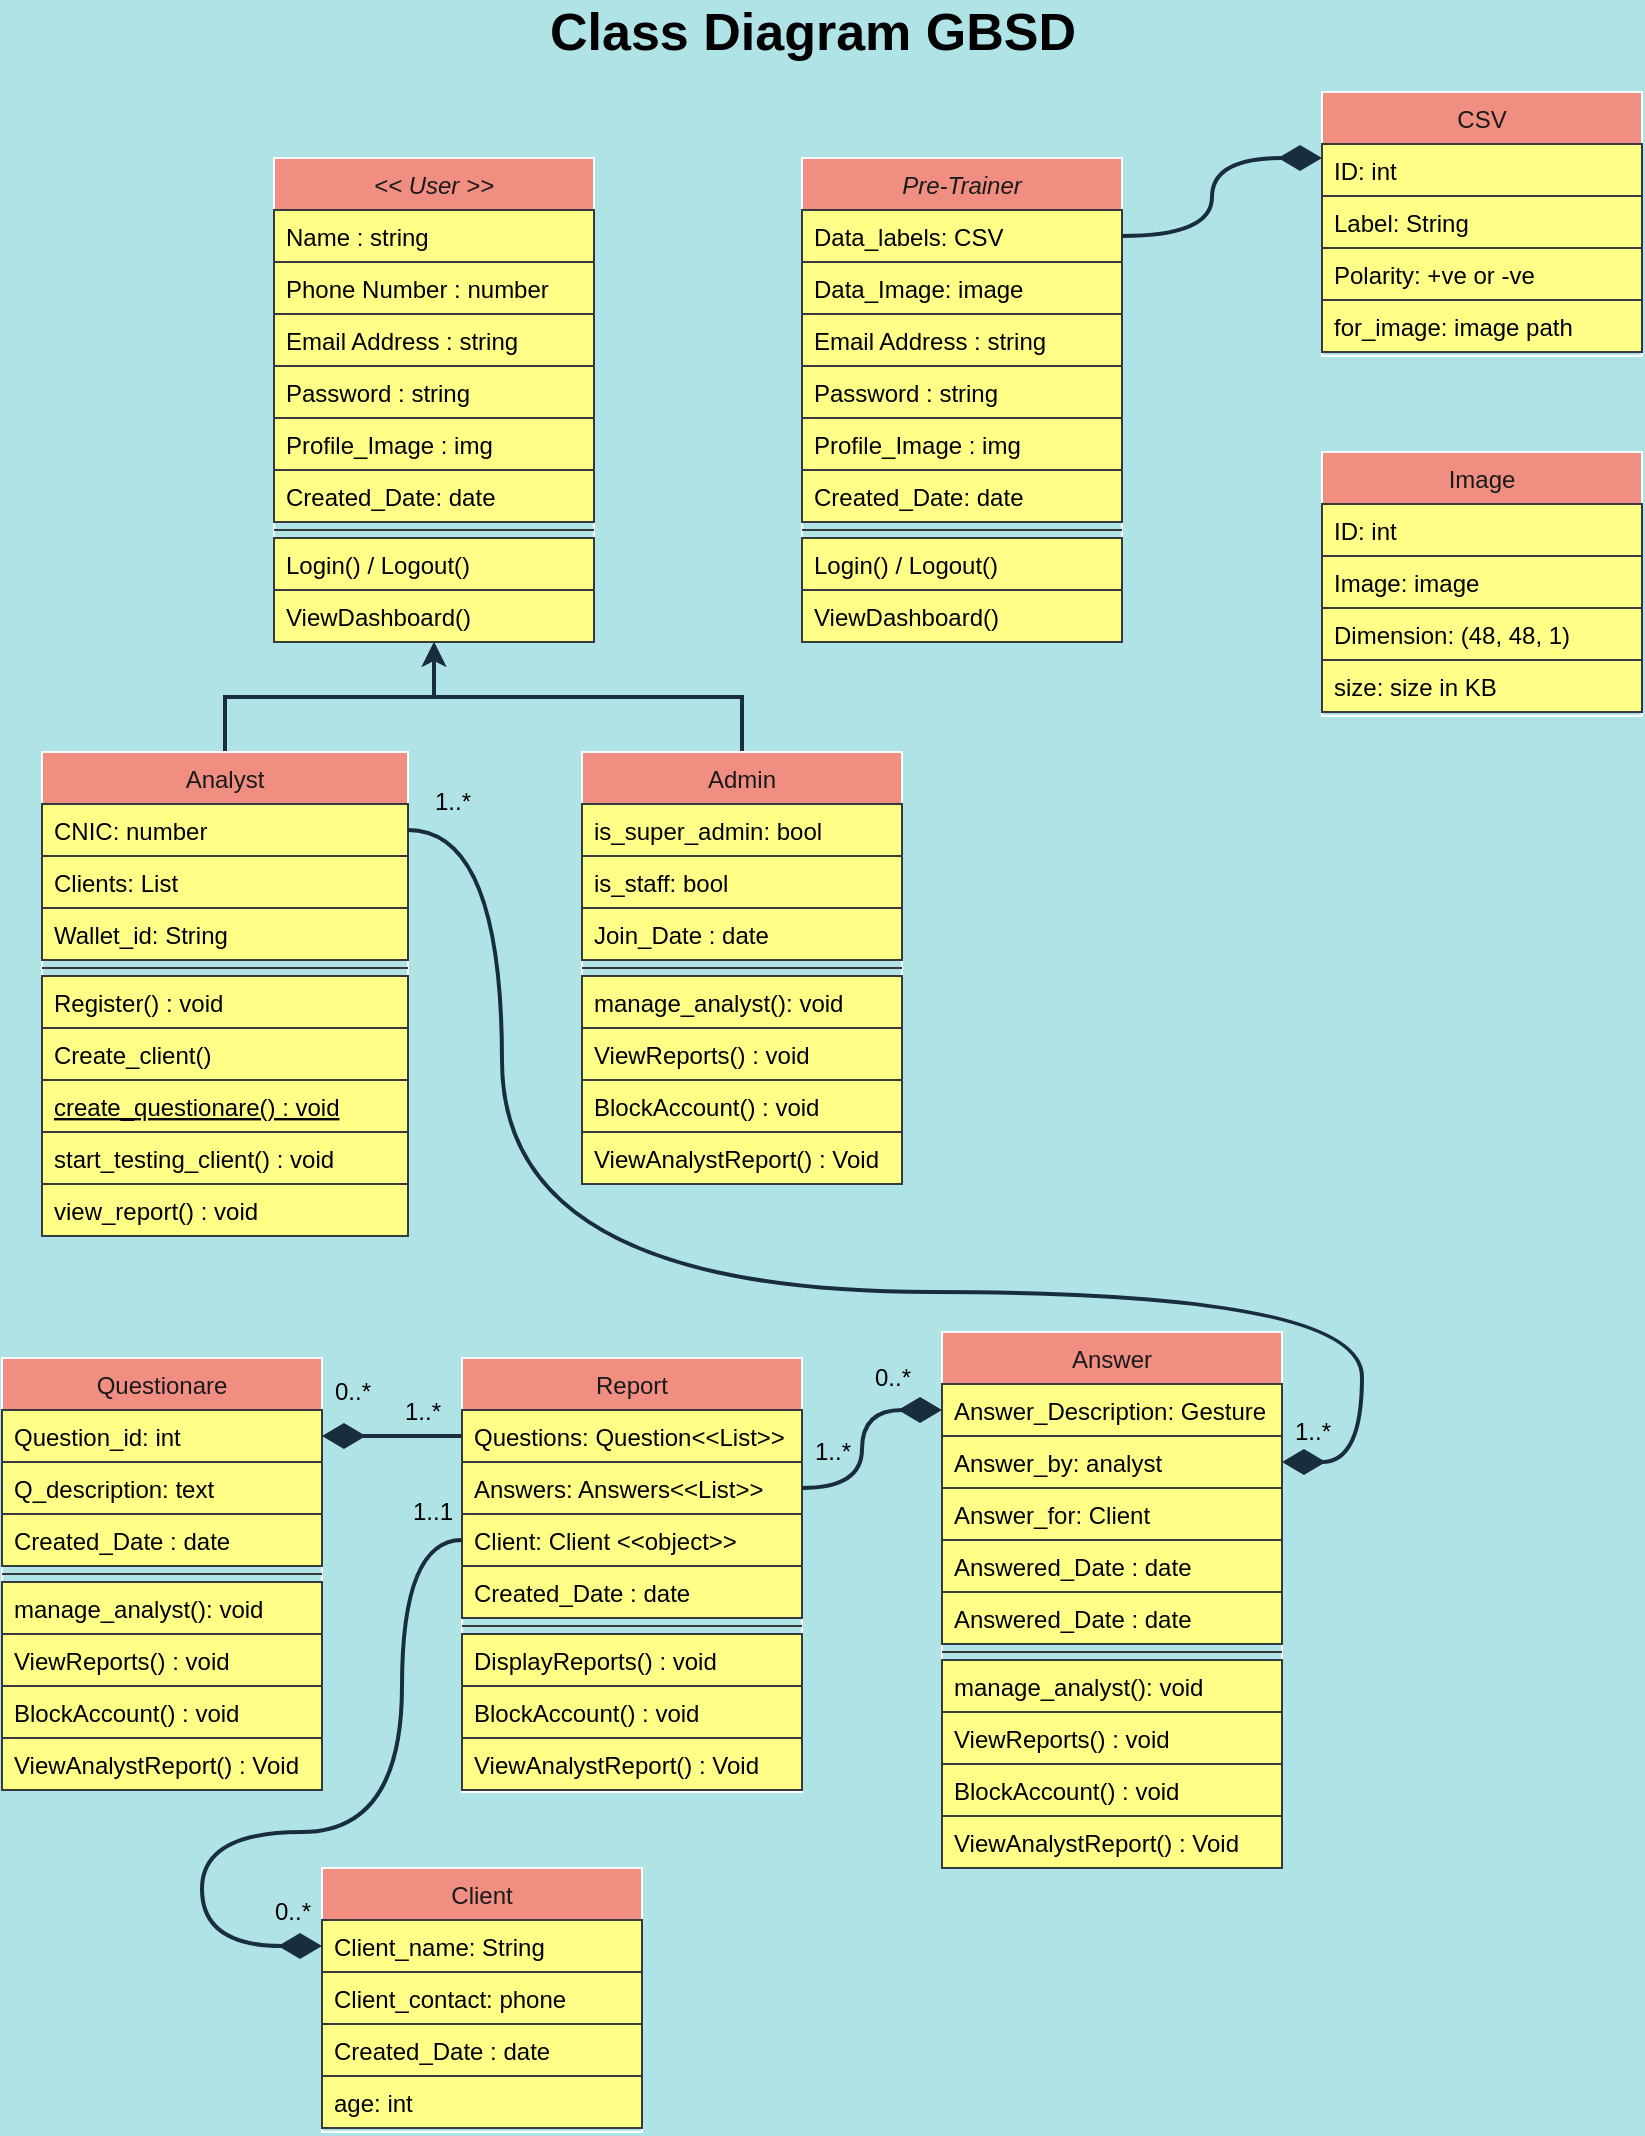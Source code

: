 <mxfile version="16.0.0" type="github">
  <diagram id="wfbCHq00WRVTaW4-jE_w" name="Page-1">
    <mxGraphModel dx="1102" dy="614" grid="1" gridSize="10" guides="1" tooltips="1" connect="1" arrows="1" fold="1" page="1" pageScale="1" pageWidth="850" pageHeight="1100" background="#B0E3E6" math="0" shadow="0">
      <root>
        <mxCell id="0" />
        <mxCell id="1" parent="0" />
        <mxCell id="5_xsWp0p6IKdPcsy124D-1" value="&lt;&lt; User &gt;&gt;" style="swimlane;fontStyle=2;align=center;verticalAlign=top;childLayout=stackLayout;horizontal=1;startSize=26;horizontalStack=0;resizeParent=1;resizeLast=0;collapsible=1;marginBottom=0;rounded=0;shadow=0;strokeWidth=1;fillColor=#F08E81;strokeColor=#FFFFFF;fontColor=#1A1A1A;" vertex="1" parent="1">
          <mxGeometry x="156" y="93" width="160" height="242" as="geometry">
            <mxRectangle x="230" y="140" width="160" height="26" as="alternateBounds" />
          </mxGeometry>
        </mxCell>
        <mxCell id="5_xsWp0p6IKdPcsy124D-2" value="Name : string" style="text;align=left;verticalAlign=top;spacingLeft=4;spacingRight=4;overflow=hidden;rotatable=0;points=[[0,0.5],[1,0.5]];portConstraint=eastwest;fillColor=#ffff88;strokeColor=#36393d;" vertex="1" parent="5_xsWp0p6IKdPcsy124D-1">
          <mxGeometry y="26" width="160" height="26" as="geometry" />
        </mxCell>
        <mxCell id="5_xsWp0p6IKdPcsy124D-3" value="Phone Number : number" style="text;align=left;verticalAlign=top;spacingLeft=4;spacingRight=4;overflow=hidden;rotatable=0;points=[[0,0.5],[1,0.5]];portConstraint=eastwest;rounded=0;shadow=0;html=0;fillColor=#ffff88;strokeColor=#36393d;" vertex="1" parent="5_xsWp0p6IKdPcsy124D-1">
          <mxGeometry y="52" width="160" height="26" as="geometry" />
        </mxCell>
        <mxCell id="5_xsWp0p6IKdPcsy124D-4" value="Email Address : string" style="text;align=left;verticalAlign=top;spacingLeft=4;spacingRight=4;overflow=hidden;rotatable=0;points=[[0,0.5],[1,0.5]];portConstraint=eastwest;rounded=0;shadow=0;html=0;fillColor=#ffff88;strokeColor=#36393d;" vertex="1" parent="5_xsWp0p6IKdPcsy124D-1">
          <mxGeometry y="78" width="160" height="26" as="geometry" />
        </mxCell>
        <mxCell id="5_xsWp0p6IKdPcsy124D-5" value="Password : string" style="text;align=left;verticalAlign=top;spacingLeft=4;spacingRight=4;overflow=hidden;rotatable=0;points=[[0,0.5],[1,0.5]];portConstraint=eastwest;rounded=0;shadow=0;html=0;fillColor=#ffff88;strokeColor=#36393d;" vertex="1" parent="5_xsWp0p6IKdPcsy124D-1">
          <mxGeometry y="104" width="160" height="26" as="geometry" />
        </mxCell>
        <mxCell id="5_xsWp0p6IKdPcsy124D-6" value="Profile_Image : img" style="text;align=left;verticalAlign=top;spacingLeft=4;spacingRight=4;overflow=hidden;rotatable=0;points=[[0,0.5],[1,0.5]];portConstraint=eastwest;rounded=0;shadow=0;html=0;fillColor=#ffff88;strokeColor=#36393d;" vertex="1" parent="5_xsWp0p6IKdPcsy124D-1">
          <mxGeometry y="130" width="160" height="26" as="geometry" />
        </mxCell>
        <mxCell id="5_xsWp0p6IKdPcsy124D-7" value="Created_Date: date" style="text;align=left;verticalAlign=top;spacingLeft=4;spacingRight=4;overflow=hidden;rotatable=0;points=[[0,0.5],[1,0.5]];portConstraint=eastwest;rounded=0;shadow=0;html=0;fillColor=#ffff88;strokeColor=#36393d;" vertex="1" parent="5_xsWp0p6IKdPcsy124D-1">
          <mxGeometry y="156" width="160" height="26" as="geometry" />
        </mxCell>
        <mxCell id="5_xsWp0p6IKdPcsy124D-8" value="" style="line;html=1;strokeWidth=1;align=left;verticalAlign=middle;spacingTop=-1;spacingLeft=3;spacingRight=3;rotatable=0;labelPosition=right;points=[];portConstraint=eastwest;labelBackgroundColor=#B0E3E6;fillColor=#ffff88;strokeColor=#36393d;" vertex="1" parent="5_xsWp0p6IKdPcsy124D-1">
          <mxGeometry y="182" width="160" height="8" as="geometry" />
        </mxCell>
        <mxCell id="5_xsWp0p6IKdPcsy124D-9" value="Login() / Logout()" style="text;align=left;verticalAlign=top;spacingLeft=4;spacingRight=4;overflow=hidden;rotatable=0;points=[[0,0.5],[1,0.5]];portConstraint=eastwest;fillColor=#ffff88;strokeColor=#36393d;" vertex="1" parent="5_xsWp0p6IKdPcsy124D-1">
          <mxGeometry y="190" width="160" height="26" as="geometry" />
        </mxCell>
        <mxCell id="5_xsWp0p6IKdPcsy124D-10" value="ViewDashboard()" style="text;align=left;verticalAlign=top;spacingLeft=4;spacingRight=4;overflow=hidden;rotatable=0;points=[[0,0.5],[1,0.5]];portConstraint=eastwest;fillColor=#ffff88;strokeColor=#36393d;" vertex="1" parent="5_xsWp0p6IKdPcsy124D-1">
          <mxGeometry y="216" width="160" height="26" as="geometry" />
        </mxCell>
        <mxCell id="5_xsWp0p6IKdPcsy124D-33" style="edgeStyle=elbowEdgeStyle;rounded=0;sketch=0;orthogonalLoop=1;jettySize=auto;html=1;exitX=0.5;exitY=0;exitDx=0;exitDy=0;entryX=0.5;entryY=1;entryDx=0;entryDy=0;fontColor=#1A1A1A;strokeColor=#182E3E;elbow=vertical;strokeWidth=2;" edge="1" parent="1" source="5_xsWp0p6IKdPcsy124D-11" target="5_xsWp0p6IKdPcsy124D-1">
          <mxGeometry relative="1" as="geometry" />
        </mxCell>
        <mxCell id="5_xsWp0p6IKdPcsy124D-11" value="Analyst" style="swimlane;fontStyle=0;align=center;verticalAlign=top;childLayout=stackLayout;horizontal=1;startSize=26;horizontalStack=0;resizeParent=1;resizeLast=0;collapsible=1;marginBottom=0;rounded=0;shadow=0;strokeWidth=1;fillColor=#F08E81;strokeColor=#FFFFFF;fontColor=#1A1A1A;" vertex="1" parent="1">
          <mxGeometry x="40" y="390" width="183" height="242" as="geometry">
            <mxRectangle x="130" y="380" width="160" height="26" as="alternateBounds" />
          </mxGeometry>
        </mxCell>
        <mxCell id="5_xsWp0p6IKdPcsy124D-12" value="CNIC: number" style="text;align=left;verticalAlign=top;spacingLeft=4;spacingRight=4;overflow=hidden;rotatable=0;points=[[0,0.5],[1,0.5]];portConstraint=eastwest;fillColor=#ffff88;strokeColor=#36393d;" vertex="1" parent="5_xsWp0p6IKdPcsy124D-11">
          <mxGeometry y="26" width="183" height="26" as="geometry" />
        </mxCell>
        <mxCell id="5_xsWp0p6IKdPcsy124D-13" value="Clients: List" style="text;align=left;verticalAlign=top;spacingLeft=4;spacingRight=4;overflow=hidden;rotatable=0;points=[[0,0.5],[1,0.5]];portConstraint=eastwest;fillColor=#ffff88;strokeColor=#36393d;" vertex="1" parent="5_xsWp0p6IKdPcsy124D-11">
          <mxGeometry y="52" width="183" height="26" as="geometry" />
        </mxCell>
        <mxCell id="5_xsWp0p6IKdPcsy124D-14" value="Wallet_id: String" style="text;align=left;verticalAlign=top;spacingLeft=4;spacingRight=4;overflow=hidden;rotatable=0;points=[[0,0.5],[1,0.5]];portConstraint=eastwest;fillColor=#ffff88;strokeColor=#36393d;" vertex="1" parent="5_xsWp0p6IKdPcsy124D-11">
          <mxGeometry y="78" width="183" height="26" as="geometry" />
        </mxCell>
        <mxCell id="5_xsWp0p6IKdPcsy124D-15" value="" style="line;html=1;strokeWidth=1;align=left;verticalAlign=middle;spacingTop=-1;spacingLeft=3;spacingRight=3;rotatable=0;labelPosition=right;points=[];portConstraint=eastwest;labelBackgroundColor=#B0E3E6;fillColor=#ffff88;strokeColor=#36393d;" vertex="1" parent="5_xsWp0p6IKdPcsy124D-11">
          <mxGeometry y="104" width="183" height="8" as="geometry" />
        </mxCell>
        <mxCell id="5_xsWp0p6IKdPcsy124D-16" value="Register() : void" style="text;align=left;verticalAlign=top;spacingLeft=4;spacingRight=4;overflow=hidden;rotatable=0;points=[[0,0.5],[1,0.5]];portConstraint=eastwest;fillColor=#ffff88;strokeColor=#36393d;" vertex="1" parent="5_xsWp0p6IKdPcsy124D-11">
          <mxGeometry y="112" width="183" height="26" as="geometry" />
        </mxCell>
        <mxCell id="5_xsWp0p6IKdPcsy124D-17" value="Create_client()" style="text;align=left;verticalAlign=top;spacingLeft=4;spacingRight=4;overflow=hidden;rotatable=0;points=[[0,0.5],[1,0.5]];portConstraint=eastwest;fillColor=#ffff88;strokeColor=#36393d;" vertex="1" parent="5_xsWp0p6IKdPcsy124D-11">
          <mxGeometry y="138" width="183" height="26" as="geometry" />
        </mxCell>
        <mxCell id="5_xsWp0p6IKdPcsy124D-18" value="create_questionare() : void" style="text;align=left;verticalAlign=top;spacingLeft=4;spacingRight=4;overflow=hidden;rotatable=0;points=[[0,0.5],[1,0.5]];portConstraint=eastwest;fontStyle=4;fillColor=#ffff88;strokeColor=#36393d;" vertex="1" parent="5_xsWp0p6IKdPcsy124D-11">
          <mxGeometry y="164" width="183" height="26" as="geometry" />
        </mxCell>
        <mxCell id="5_xsWp0p6IKdPcsy124D-19" value="start_testing_client() : void" style="text;align=left;verticalAlign=top;spacingLeft=4;spacingRight=4;overflow=hidden;rotatable=0;points=[[0,0.5],[1,0.5]];portConstraint=eastwest;fillColor=#ffff88;strokeColor=#36393d;" vertex="1" parent="5_xsWp0p6IKdPcsy124D-11">
          <mxGeometry y="190" width="183" height="26" as="geometry" />
        </mxCell>
        <mxCell id="5_xsWp0p6IKdPcsy124D-21" value="view_report() : void" style="text;align=left;verticalAlign=top;spacingLeft=4;spacingRight=4;overflow=hidden;rotatable=0;points=[[0,0.5],[1,0.5]];portConstraint=eastwest;fillColor=#ffff88;strokeColor=#36393d;" vertex="1" parent="5_xsWp0p6IKdPcsy124D-11">
          <mxGeometry y="216" width="183" height="26" as="geometry" />
        </mxCell>
        <mxCell id="5_xsWp0p6IKdPcsy124D-34" style="edgeStyle=elbowEdgeStyle;rounded=0;sketch=0;orthogonalLoop=1;jettySize=auto;elbow=vertical;html=1;exitX=0.5;exitY=0;exitDx=0;exitDy=0;entryX=0.5;entryY=1;entryDx=0;entryDy=0;fontColor=#1A1A1A;strokeColor=#182E3E;strokeWidth=2;" edge="1" parent="1" source="5_xsWp0p6IKdPcsy124D-24" target="5_xsWp0p6IKdPcsy124D-1">
          <mxGeometry relative="1" as="geometry" />
        </mxCell>
        <mxCell id="5_xsWp0p6IKdPcsy124D-24" value="Admin" style="swimlane;fontStyle=0;align=center;verticalAlign=top;childLayout=stackLayout;horizontal=1;startSize=26;horizontalStack=0;resizeParent=1;resizeLast=0;collapsible=1;marginBottom=0;rounded=0;shadow=0;strokeWidth=1;fillColor=#F08E81;strokeColor=#FFFFFF;fontColor=#1A1A1A;" vertex="1" parent="1">
          <mxGeometry x="310" y="390" width="160" height="216" as="geometry">
            <mxRectangle x="340" y="380" width="170" height="26" as="alternateBounds" />
          </mxGeometry>
        </mxCell>
        <mxCell id="5_xsWp0p6IKdPcsy124D-25" value="is_super_admin: bool" style="text;align=left;verticalAlign=top;spacingLeft=4;spacingRight=4;overflow=hidden;rotatable=0;points=[[0,0.5],[1,0.5]];portConstraint=eastwest;fillColor=#ffff88;strokeColor=#36393d;" vertex="1" parent="5_xsWp0p6IKdPcsy124D-24">
          <mxGeometry y="26" width="160" height="26" as="geometry" />
        </mxCell>
        <mxCell id="5_xsWp0p6IKdPcsy124D-26" value="is_staff: bool" style="text;align=left;verticalAlign=top;spacingLeft=4;spacingRight=4;overflow=hidden;rotatable=0;points=[[0,0.5],[1,0.5]];portConstraint=eastwest;fillColor=#ffff88;strokeColor=#36393d;" vertex="1" parent="5_xsWp0p6IKdPcsy124D-24">
          <mxGeometry y="52" width="160" height="26" as="geometry" />
        </mxCell>
        <mxCell id="5_xsWp0p6IKdPcsy124D-27" value="Join_Date : date" style="text;align=left;verticalAlign=top;spacingLeft=4;spacingRight=4;overflow=hidden;rotatable=0;points=[[0,0.5],[1,0.5]];portConstraint=eastwest;fillColor=#ffff88;strokeColor=#36393d;" vertex="1" parent="5_xsWp0p6IKdPcsy124D-24">
          <mxGeometry y="78" width="160" height="26" as="geometry" />
        </mxCell>
        <mxCell id="5_xsWp0p6IKdPcsy124D-28" value="" style="line;html=1;strokeWidth=1;align=left;verticalAlign=middle;spacingTop=-1;spacingLeft=3;spacingRight=3;rotatable=0;labelPosition=right;points=[];portConstraint=eastwest;labelBackgroundColor=#B0E3E6;fillColor=#ffff88;strokeColor=#36393d;" vertex="1" parent="5_xsWp0p6IKdPcsy124D-24">
          <mxGeometry y="104" width="160" height="8" as="geometry" />
        </mxCell>
        <mxCell id="5_xsWp0p6IKdPcsy124D-29" value="manage_analyst(): void" style="text;align=left;verticalAlign=top;spacingLeft=4;spacingRight=4;overflow=hidden;rotatable=0;points=[[0,0.5],[1,0.5]];portConstraint=eastwest;fillColor=#ffff88;strokeColor=#36393d;" vertex="1" parent="5_xsWp0p6IKdPcsy124D-24">
          <mxGeometry y="112" width="160" height="26" as="geometry" />
        </mxCell>
        <mxCell id="5_xsWp0p6IKdPcsy124D-30" value="ViewReports() : void" style="text;align=left;verticalAlign=top;spacingLeft=4;spacingRight=4;overflow=hidden;rotatable=0;points=[[0,0.5],[1,0.5]];portConstraint=eastwest;fillColor=#ffff88;strokeColor=#36393d;" vertex="1" parent="5_xsWp0p6IKdPcsy124D-24">
          <mxGeometry y="138" width="160" height="26" as="geometry" />
        </mxCell>
        <mxCell id="5_xsWp0p6IKdPcsy124D-31" value="BlockAccount() : void" style="text;align=left;verticalAlign=top;spacingLeft=4;spacingRight=4;overflow=hidden;rotatable=0;points=[[0,0.5],[1,0.5]];portConstraint=eastwest;fillColor=#ffff88;strokeColor=#36393d;" vertex="1" parent="5_xsWp0p6IKdPcsy124D-24">
          <mxGeometry y="164" width="160" height="26" as="geometry" />
        </mxCell>
        <mxCell id="5_xsWp0p6IKdPcsy124D-32" value="ViewAnalystReport() : Void" style="text;align=left;verticalAlign=top;spacingLeft=4;spacingRight=4;overflow=hidden;rotatable=0;points=[[0,0.5],[1,0.5]];portConstraint=eastwest;fillColor=#ffff88;strokeColor=#36393d;" vertex="1" parent="5_xsWp0p6IKdPcsy124D-24">
          <mxGeometry y="190" width="160" height="26" as="geometry" />
        </mxCell>
        <mxCell id="5_xsWp0p6IKdPcsy124D-35" value="&lt;font style=&quot;font-size: 26px&quot;&gt;&lt;b&gt;Class Diagram GBSD&lt;/b&gt;&lt;/font&gt;" style="text;html=1;align=center;verticalAlign=middle;resizable=0;points=[];autosize=1;strokeColor=none;fillColor=none;fontColor=#000000;" vertex="1" parent="1">
          <mxGeometry x="285" y="20" width="280" height="20" as="geometry" />
        </mxCell>
        <mxCell id="5_xsWp0p6IKdPcsy124D-36" value="Questionare" style="swimlane;fontStyle=0;align=center;verticalAlign=top;childLayout=stackLayout;horizontal=1;startSize=26;horizontalStack=0;resizeParent=1;resizeLast=0;collapsible=1;marginBottom=0;rounded=0;shadow=0;strokeWidth=1;fillColor=#F08E81;strokeColor=#FFFFFF;fontColor=#1A1A1A;" vertex="1" parent="1">
          <mxGeometry x="20" y="693" width="160" height="216" as="geometry">
            <mxRectangle x="340" y="380" width="170" height="26" as="alternateBounds" />
          </mxGeometry>
        </mxCell>
        <mxCell id="5_xsWp0p6IKdPcsy124D-37" value="Question_id: int" style="text;align=left;verticalAlign=top;spacingLeft=4;spacingRight=4;overflow=hidden;rotatable=0;points=[[0,0.5],[1,0.5]];portConstraint=eastwest;fillColor=#ffff88;strokeColor=#36393d;" vertex="1" parent="5_xsWp0p6IKdPcsy124D-36">
          <mxGeometry y="26" width="160" height="26" as="geometry" />
        </mxCell>
        <mxCell id="5_xsWp0p6IKdPcsy124D-38" value="Q_description: text" style="text;align=left;verticalAlign=top;spacingLeft=4;spacingRight=4;overflow=hidden;rotatable=0;points=[[0,0.5],[1,0.5]];portConstraint=eastwest;fillColor=#ffff88;strokeColor=#36393d;" vertex="1" parent="5_xsWp0p6IKdPcsy124D-36">
          <mxGeometry y="52" width="160" height="26" as="geometry" />
        </mxCell>
        <mxCell id="5_xsWp0p6IKdPcsy124D-39" value="Created_Date : date" style="text;align=left;verticalAlign=top;spacingLeft=4;spacingRight=4;overflow=hidden;rotatable=0;points=[[0,0.5],[1,0.5]];portConstraint=eastwest;fillColor=#ffff88;strokeColor=#36393d;" vertex="1" parent="5_xsWp0p6IKdPcsy124D-36">
          <mxGeometry y="78" width="160" height="26" as="geometry" />
        </mxCell>
        <mxCell id="5_xsWp0p6IKdPcsy124D-40" value="" style="line;html=1;strokeWidth=1;align=left;verticalAlign=middle;spacingTop=-1;spacingLeft=3;spacingRight=3;rotatable=0;labelPosition=right;points=[];portConstraint=eastwest;labelBackgroundColor=#B0E3E6;fillColor=#ffff88;strokeColor=#36393d;" vertex="1" parent="5_xsWp0p6IKdPcsy124D-36">
          <mxGeometry y="104" width="160" height="8" as="geometry" />
        </mxCell>
        <mxCell id="5_xsWp0p6IKdPcsy124D-41" value="manage_analyst(): void" style="text;align=left;verticalAlign=top;spacingLeft=4;spacingRight=4;overflow=hidden;rotatable=0;points=[[0,0.5],[1,0.5]];portConstraint=eastwest;fillColor=#ffff88;strokeColor=#36393d;" vertex="1" parent="5_xsWp0p6IKdPcsy124D-36">
          <mxGeometry y="112" width="160" height="26" as="geometry" />
        </mxCell>
        <mxCell id="5_xsWp0p6IKdPcsy124D-42" value="ViewReports() : void" style="text;align=left;verticalAlign=top;spacingLeft=4;spacingRight=4;overflow=hidden;rotatable=0;points=[[0,0.5],[1,0.5]];portConstraint=eastwest;fillColor=#ffff88;strokeColor=#36393d;" vertex="1" parent="5_xsWp0p6IKdPcsy124D-36">
          <mxGeometry y="138" width="160" height="26" as="geometry" />
        </mxCell>
        <mxCell id="5_xsWp0p6IKdPcsy124D-43" value="BlockAccount() : void" style="text;align=left;verticalAlign=top;spacingLeft=4;spacingRight=4;overflow=hidden;rotatable=0;points=[[0,0.5],[1,0.5]];portConstraint=eastwest;fillColor=#ffff88;strokeColor=#36393d;" vertex="1" parent="5_xsWp0p6IKdPcsy124D-36">
          <mxGeometry y="164" width="160" height="26" as="geometry" />
        </mxCell>
        <mxCell id="5_xsWp0p6IKdPcsy124D-44" value="ViewAnalystReport() : Void" style="text;align=left;verticalAlign=top;spacingLeft=4;spacingRight=4;overflow=hidden;rotatable=0;points=[[0,0.5],[1,0.5]];portConstraint=eastwest;fillColor=#ffff88;strokeColor=#36393d;" vertex="1" parent="5_xsWp0p6IKdPcsy124D-36">
          <mxGeometry y="190" width="160" height="26" as="geometry" />
        </mxCell>
        <mxCell id="5_xsWp0p6IKdPcsy124D-66" style="edgeStyle=orthogonalEdgeStyle;rounded=0;sketch=0;orthogonalLoop=1;jettySize=auto;html=1;exitX=1;exitY=0.5;exitDx=0;exitDy=0;entryX=1;entryY=0.5;entryDx=0;entryDy=0;fontSize=26;fontColor=#000000;strokeColor=#182E3E;strokeWidth=2;curved=1;endArrow=none;endFill=0;startArrow=diamondThin;startFill=1;sourcePerimeterSpacing=14;targetPerimeterSpacing=15;endSize=8;startSize=16;" edge="1" parent="1" source="5_xsWp0p6IKdPcsy124D-55" target="5_xsWp0p6IKdPcsy124D-12">
          <mxGeometry relative="1" as="geometry">
            <Array as="points">
              <mxPoint x="700" y="745" />
              <mxPoint x="700" y="660" />
              <mxPoint x="270" y="660" />
              <mxPoint x="270" y="429" />
            </Array>
          </mxGeometry>
        </mxCell>
        <mxCell id="5_xsWp0p6IKdPcsy124D-45" value="Answer" style="swimlane;fontStyle=0;align=center;verticalAlign=top;childLayout=stackLayout;horizontal=1;startSize=26;horizontalStack=0;resizeParent=1;resizeLast=0;collapsible=1;marginBottom=0;rounded=0;shadow=0;strokeWidth=1;fillColor=#F08E81;strokeColor=#FFFFFF;fontColor=#1A1A1A;" vertex="1" parent="1">
          <mxGeometry x="490" y="680" width="170" height="268" as="geometry">
            <mxRectangle x="340" y="380" width="170" height="26" as="alternateBounds" />
          </mxGeometry>
        </mxCell>
        <mxCell id="5_xsWp0p6IKdPcsy124D-46" value="Answer_Description: Gesture" style="text;align=left;verticalAlign=top;spacingLeft=4;spacingRight=4;overflow=hidden;rotatable=0;points=[[0,0.5],[1,0.5]];portConstraint=eastwest;fillColor=#ffff88;strokeColor=#36393d;" vertex="1" parent="5_xsWp0p6IKdPcsy124D-45">
          <mxGeometry y="26" width="170" height="26" as="geometry" />
        </mxCell>
        <mxCell id="5_xsWp0p6IKdPcsy124D-55" value="Answer_by: analyst" style="text;align=left;verticalAlign=top;spacingLeft=4;spacingRight=4;overflow=hidden;rotatable=0;points=[[0,0.5],[1,0.5]];portConstraint=eastwest;fillColor=#ffff88;strokeColor=#36393d;" vertex="1" parent="5_xsWp0p6IKdPcsy124D-45">
          <mxGeometry y="52" width="170" height="26" as="geometry" />
        </mxCell>
        <mxCell id="5_xsWp0p6IKdPcsy124D-47" value="Answer_for: Client" style="text;align=left;verticalAlign=top;spacingLeft=4;spacingRight=4;overflow=hidden;rotatable=0;points=[[0,0.5],[1,0.5]];portConstraint=eastwest;fillColor=#ffff88;strokeColor=#36393d;" vertex="1" parent="5_xsWp0p6IKdPcsy124D-45">
          <mxGeometry y="78" width="170" height="26" as="geometry" />
        </mxCell>
        <mxCell id="5_xsWp0p6IKdPcsy124D-54" value="Answered_Date : date" style="text;align=left;verticalAlign=top;spacingLeft=4;spacingRight=4;overflow=hidden;rotatable=0;points=[[0,0.5],[1,0.5]];portConstraint=eastwest;fillColor=#ffff88;strokeColor=#36393d;" vertex="1" parent="5_xsWp0p6IKdPcsy124D-45">
          <mxGeometry y="104" width="170" height="26" as="geometry" />
        </mxCell>
        <mxCell id="5_xsWp0p6IKdPcsy124D-48" value="Answered_Date : date" style="text;align=left;verticalAlign=top;spacingLeft=4;spacingRight=4;overflow=hidden;rotatable=0;points=[[0,0.5],[1,0.5]];portConstraint=eastwest;fillColor=#ffff88;strokeColor=#36393d;" vertex="1" parent="5_xsWp0p6IKdPcsy124D-45">
          <mxGeometry y="130" width="170" height="26" as="geometry" />
        </mxCell>
        <mxCell id="5_xsWp0p6IKdPcsy124D-49" value="" style="line;html=1;strokeWidth=1;align=left;verticalAlign=middle;spacingTop=-1;spacingLeft=3;spacingRight=3;rotatable=0;labelPosition=right;points=[];portConstraint=eastwest;labelBackgroundColor=#B0E3E6;fillColor=#ffff88;strokeColor=#36393d;" vertex="1" parent="5_xsWp0p6IKdPcsy124D-45">
          <mxGeometry y="156" width="170" height="8" as="geometry" />
        </mxCell>
        <mxCell id="5_xsWp0p6IKdPcsy124D-50" value="manage_analyst(): void" style="text;align=left;verticalAlign=top;spacingLeft=4;spacingRight=4;overflow=hidden;rotatable=0;points=[[0,0.5],[1,0.5]];portConstraint=eastwest;fillColor=#ffff88;strokeColor=#36393d;" vertex="1" parent="5_xsWp0p6IKdPcsy124D-45">
          <mxGeometry y="164" width="170" height="26" as="geometry" />
        </mxCell>
        <mxCell id="5_xsWp0p6IKdPcsy124D-51" value="ViewReports() : void" style="text;align=left;verticalAlign=top;spacingLeft=4;spacingRight=4;overflow=hidden;rotatable=0;points=[[0,0.5],[1,0.5]];portConstraint=eastwest;fillColor=#ffff88;strokeColor=#36393d;" vertex="1" parent="5_xsWp0p6IKdPcsy124D-45">
          <mxGeometry y="190" width="170" height="26" as="geometry" />
        </mxCell>
        <mxCell id="5_xsWp0p6IKdPcsy124D-52" value="BlockAccount() : void" style="text;align=left;verticalAlign=top;spacingLeft=4;spacingRight=4;overflow=hidden;rotatable=0;points=[[0,0.5],[1,0.5]];portConstraint=eastwest;fillColor=#ffff88;strokeColor=#36393d;" vertex="1" parent="5_xsWp0p6IKdPcsy124D-45">
          <mxGeometry y="216" width="170" height="26" as="geometry" />
        </mxCell>
        <mxCell id="5_xsWp0p6IKdPcsy124D-53" value="ViewAnalystReport() : Void" style="text;align=left;verticalAlign=top;spacingLeft=4;spacingRight=4;overflow=hidden;rotatable=0;points=[[0,0.5],[1,0.5]];portConstraint=eastwest;fillColor=#ffff88;strokeColor=#36393d;" vertex="1" parent="5_xsWp0p6IKdPcsy124D-45">
          <mxGeometry y="242" width="170" height="26" as="geometry" />
        </mxCell>
        <mxCell id="5_xsWp0p6IKdPcsy124D-56" value="Report" style="swimlane;fontStyle=0;align=center;verticalAlign=top;childLayout=stackLayout;horizontal=1;startSize=26;horizontalStack=0;resizeParent=1;resizeLast=0;collapsible=1;marginBottom=0;rounded=0;shadow=0;strokeWidth=1;fillColor=#F08E81;strokeColor=#FFFFFF;fontColor=#1A1A1A;" vertex="1" parent="1">
          <mxGeometry x="250" y="693" width="170" height="217" as="geometry">
            <mxRectangle x="340" y="380" width="170" height="26" as="alternateBounds" />
          </mxGeometry>
        </mxCell>
        <mxCell id="5_xsWp0p6IKdPcsy124D-57" value="Questions: Question&lt;&lt;List&gt;&gt;" style="text;align=left;verticalAlign=top;spacingLeft=4;spacingRight=4;overflow=hidden;rotatable=0;points=[[0,0.5],[1,0.5]];portConstraint=eastwest;fillColor=#ffff88;strokeColor=#36393d;" vertex="1" parent="5_xsWp0p6IKdPcsy124D-56">
          <mxGeometry y="26" width="170" height="26" as="geometry" />
        </mxCell>
        <mxCell id="5_xsWp0p6IKdPcsy124D-65" value="Answers: Answers&lt;&lt;List&gt;&gt;" style="text;align=left;verticalAlign=top;spacingLeft=4;spacingRight=4;overflow=hidden;rotatable=0;points=[[0,0.5],[1,0.5]];portConstraint=eastwest;fillColor=#ffff88;strokeColor=#36393d;" vertex="1" parent="5_xsWp0p6IKdPcsy124D-56">
          <mxGeometry y="52" width="170" height="26" as="geometry" />
        </mxCell>
        <mxCell id="5_xsWp0p6IKdPcsy124D-58" value="Client: Client &lt;&lt;object&gt;&gt;" style="text;align=left;verticalAlign=top;spacingLeft=4;spacingRight=4;overflow=hidden;rotatable=0;points=[[0,0.5],[1,0.5]];portConstraint=eastwest;fillColor=#ffff88;strokeColor=#36393d;" vertex="1" parent="5_xsWp0p6IKdPcsy124D-56">
          <mxGeometry y="78" width="170" height="26" as="geometry" />
        </mxCell>
        <mxCell id="5_xsWp0p6IKdPcsy124D-59" value="Created_Date : date" style="text;align=left;verticalAlign=top;spacingLeft=4;spacingRight=4;overflow=hidden;rotatable=0;points=[[0,0.5],[1,0.5]];portConstraint=eastwest;fillColor=#ffff88;strokeColor=#36393d;" vertex="1" parent="5_xsWp0p6IKdPcsy124D-56">
          <mxGeometry y="104" width="170" height="26" as="geometry" />
        </mxCell>
        <mxCell id="5_xsWp0p6IKdPcsy124D-60" value="" style="line;html=1;strokeWidth=1;align=left;verticalAlign=middle;spacingTop=-1;spacingLeft=3;spacingRight=3;rotatable=0;labelPosition=right;points=[];portConstraint=eastwest;labelBackgroundColor=#B0E3E6;fillColor=#ffff88;strokeColor=#36393d;" vertex="1" parent="5_xsWp0p6IKdPcsy124D-56">
          <mxGeometry y="130" width="170" height="8" as="geometry" />
        </mxCell>
        <mxCell id="5_xsWp0p6IKdPcsy124D-62" value="DisplayReports() : void" style="text;align=left;verticalAlign=top;spacingLeft=4;spacingRight=4;overflow=hidden;rotatable=0;points=[[0,0.5],[1,0.5]];portConstraint=eastwest;fillColor=#ffff88;strokeColor=#36393d;" vertex="1" parent="5_xsWp0p6IKdPcsy124D-56">
          <mxGeometry y="138" width="170" height="26" as="geometry" />
        </mxCell>
        <mxCell id="5_xsWp0p6IKdPcsy124D-63" value="BlockAccount() : void" style="text;align=left;verticalAlign=top;spacingLeft=4;spacingRight=4;overflow=hidden;rotatable=0;points=[[0,0.5],[1,0.5]];portConstraint=eastwest;fillColor=#ffff88;strokeColor=#36393d;" vertex="1" parent="5_xsWp0p6IKdPcsy124D-56">
          <mxGeometry y="164" width="170" height="26" as="geometry" />
        </mxCell>
        <mxCell id="5_xsWp0p6IKdPcsy124D-64" value="ViewAnalystReport() : Void" style="text;align=left;verticalAlign=top;spacingLeft=4;spacingRight=4;overflow=hidden;rotatable=0;points=[[0,0.5],[1,0.5]];portConstraint=eastwest;fillColor=#ffff88;strokeColor=#36393d;" vertex="1" parent="5_xsWp0p6IKdPcsy124D-56">
          <mxGeometry y="190" width="170" height="26" as="geometry" />
        </mxCell>
        <mxCell id="5_xsWp0p6IKdPcsy124D-67" value="Client" style="swimlane;fontStyle=0;align=center;verticalAlign=top;childLayout=stackLayout;horizontal=1;startSize=26;horizontalStack=0;resizeParent=1;resizeLast=0;collapsible=1;marginBottom=0;rounded=0;shadow=0;strokeWidth=1;fillColor=#F08E81;strokeColor=#FFFFFF;fontColor=#1A1A1A;" vertex="1" parent="1">
          <mxGeometry x="180" y="948" width="160" height="132" as="geometry">
            <mxRectangle x="340" y="380" width="170" height="26" as="alternateBounds" />
          </mxGeometry>
        </mxCell>
        <mxCell id="5_xsWp0p6IKdPcsy124D-68" value="Client_name: String" style="text;align=left;verticalAlign=top;spacingLeft=4;spacingRight=4;overflow=hidden;rotatable=0;points=[[0,0.5],[1,0.5]];portConstraint=eastwest;fillColor=#ffff88;strokeColor=#36393d;" vertex="1" parent="5_xsWp0p6IKdPcsy124D-67">
          <mxGeometry y="26" width="160" height="26" as="geometry" />
        </mxCell>
        <mxCell id="5_xsWp0p6IKdPcsy124D-69" value="Client_contact: phone" style="text;align=left;verticalAlign=top;spacingLeft=4;spacingRight=4;overflow=hidden;rotatable=0;points=[[0,0.5],[1,0.5]];portConstraint=eastwest;fillColor=#ffff88;strokeColor=#36393d;" vertex="1" parent="5_xsWp0p6IKdPcsy124D-67">
          <mxGeometry y="52" width="160" height="26" as="geometry" />
        </mxCell>
        <mxCell id="5_xsWp0p6IKdPcsy124D-70" value="Created_Date : date" style="text;align=left;verticalAlign=top;spacingLeft=4;spacingRight=4;overflow=hidden;rotatable=0;points=[[0,0.5],[1,0.5]];portConstraint=eastwest;fillColor=#ffff88;strokeColor=#36393d;" vertex="1" parent="5_xsWp0p6IKdPcsy124D-67">
          <mxGeometry y="78" width="160" height="26" as="geometry" />
        </mxCell>
        <mxCell id="5_xsWp0p6IKdPcsy124D-72" value="age: int" style="text;align=left;verticalAlign=top;spacingLeft=4;spacingRight=4;overflow=hidden;rotatable=0;points=[[0,0.5],[1,0.5]];portConstraint=eastwest;fillColor=#ffff88;strokeColor=#36393d;" vertex="1" parent="5_xsWp0p6IKdPcsy124D-67">
          <mxGeometry y="104" width="160" height="26" as="geometry" />
        </mxCell>
        <mxCell id="5_xsWp0p6IKdPcsy124D-76" value="&lt;font style=&quot;font-size: 12px&quot;&gt;1..*&lt;/font&gt;" style="text;html=1;align=center;verticalAlign=middle;resizable=0;points=[];autosize=1;strokeColor=none;fillColor=none;fontSize=26;fontColor=#000000;" vertex="1" parent="1">
          <mxGeometry x="230" y="390" width="30" height="40" as="geometry" />
        </mxCell>
        <mxCell id="5_xsWp0p6IKdPcsy124D-77" value="1..*" style="text;html=1;align=center;verticalAlign=middle;resizable=0;points=[];autosize=1;strokeColor=none;fillColor=none;fontSize=12;fontColor=#000000;" vertex="1" parent="1">
          <mxGeometry x="660" y="720" width="30" height="20" as="geometry" />
        </mxCell>
        <mxCell id="5_xsWp0p6IKdPcsy124D-78" style="edgeStyle=orthogonalEdgeStyle;curved=1;rounded=0;sketch=0;orthogonalLoop=1;jettySize=auto;html=1;exitX=0;exitY=0.5;exitDx=0;exitDy=0;entryX=0;entryY=0.5;entryDx=0;entryDy=0;fontSize=12;fontColor=#000000;startArrow=diamondThin;startFill=1;endArrow=none;endFill=0;startSize=16;endSize=8;sourcePerimeterSpacing=14;targetPerimeterSpacing=15;strokeColor=#182E3E;strokeWidth=2;" edge="1" parent="1" source="5_xsWp0p6IKdPcsy124D-68" target="5_xsWp0p6IKdPcsy124D-58">
          <mxGeometry relative="1" as="geometry">
            <Array as="points">
              <mxPoint x="120" y="987" />
              <mxPoint x="120" y="930" />
              <mxPoint x="220" y="930" />
              <mxPoint x="220" y="784" />
            </Array>
          </mxGeometry>
        </mxCell>
        <mxCell id="5_xsWp0p6IKdPcsy124D-79" value="0..*" style="text;html=1;align=center;verticalAlign=middle;resizable=0;points=[];autosize=1;strokeColor=none;fillColor=none;fontSize=12;fontColor=#000000;" vertex="1" parent="1">
          <mxGeometry x="150" y="960" width="30" height="20" as="geometry" />
        </mxCell>
        <mxCell id="5_xsWp0p6IKdPcsy124D-81" value="1..1" style="text;html=1;align=center;verticalAlign=middle;resizable=0;points=[];autosize=1;strokeColor=none;fillColor=none;fontSize=12;fontColor=#000000;" vertex="1" parent="1">
          <mxGeometry x="215" y="760" width="40" height="20" as="geometry" />
        </mxCell>
        <mxCell id="5_xsWp0p6IKdPcsy124D-82" style="edgeStyle=orthogonalEdgeStyle;curved=1;rounded=0;sketch=0;orthogonalLoop=1;jettySize=auto;html=1;exitX=1;exitY=0.5;exitDx=0;exitDy=0;entryX=0;entryY=0.5;entryDx=0;entryDy=0;fontSize=12;fontColor=#000000;startArrow=diamondThin;startFill=1;endArrow=none;endFill=0;startSize=16;endSize=8;sourcePerimeterSpacing=14;targetPerimeterSpacing=15;strokeColor=#182E3E;strokeWidth=2;" edge="1" parent="1" source="5_xsWp0p6IKdPcsy124D-37" target="5_xsWp0p6IKdPcsy124D-57">
          <mxGeometry relative="1" as="geometry" />
        </mxCell>
        <mxCell id="5_xsWp0p6IKdPcsy124D-83" style="edgeStyle=orthogonalEdgeStyle;curved=1;rounded=0;sketch=0;orthogonalLoop=1;jettySize=auto;html=1;exitX=0;exitY=0.5;exitDx=0;exitDy=0;entryX=1;entryY=0.5;entryDx=0;entryDy=0;fontSize=12;fontColor=#000000;startArrow=diamondThin;startFill=1;endArrow=none;endFill=0;startSize=16;endSize=8;sourcePerimeterSpacing=14;targetPerimeterSpacing=15;strokeColor=#182E3E;strokeWidth=2;" edge="1" parent="1" source="5_xsWp0p6IKdPcsy124D-46" target="5_xsWp0p6IKdPcsy124D-65">
          <mxGeometry relative="1" as="geometry" />
        </mxCell>
        <mxCell id="5_xsWp0p6IKdPcsy124D-84" value="1..*" style="text;html=1;align=center;verticalAlign=middle;resizable=0;points=[];autosize=1;strokeColor=none;fillColor=none;fontSize=12;fontColor=#000000;" vertex="1" parent="1">
          <mxGeometry x="420" y="730" width="30" height="20" as="geometry" />
        </mxCell>
        <mxCell id="5_xsWp0p6IKdPcsy124D-85" value="0..*" style="text;html=1;align=center;verticalAlign=middle;resizable=0;points=[];autosize=1;strokeColor=none;fillColor=none;fontSize=12;fontColor=#000000;" vertex="1" parent="1">
          <mxGeometry x="450" y="693" width="30" height="20" as="geometry" />
        </mxCell>
        <mxCell id="5_xsWp0p6IKdPcsy124D-86" value="0..*" style="text;html=1;align=center;verticalAlign=middle;resizable=0;points=[];autosize=1;strokeColor=none;fillColor=none;fontSize=12;fontColor=#000000;" vertex="1" parent="1">
          <mxGeometry x="180" y="700" width="30" height="20" as="geometry" />
        </mxCell>
        <mxCell id="5_xsWp0p6IKdPcsy124D-87" value="1..*" style="text;html=1;align=center;verticalAlign=middle;resizable=0;points=[];autosize=1;strokeColor=none;fillColor=none;fontSize=12;fontColor=#000000;" vertex="1" parent="1">
          <mxGeometry x="215" y="710" width="30" height="20" as="geometry" />
        </mxCell>
        <mxCell id="5_xsWp0p6IKdPcsy124D-88" value="Pre-Trainer" style="swimlane;fontStyle=2;align=center;verticalAlign=top;childLayout=stackLayout;horizontal=1;startSize=26;horizontalStack=0;resizeParent=1;resizeLast=0;collapsible=1;marginBottom=0;rounded=0;shadow=0;strokeWidth=1;fillColor=#F08E81;strokeColor=#FFFFFF;fontColor=#1A1A1A;" vertex="1" parent="1">
          <mxGeometry x="420" y="93" width="160" height="242" as="geometry">
            <mxRectangle x="230" y="140" width="160" height="26" as="alternateBounds" />
          </mxGeometry>
        </mxCell>
        <mxCell id="5_xsWp0p6IKdPcsy124D-89" value="Data_labels: CSV" style="text;align=left;verticalAlign=top;spacingLeft=4;spacingRight=4;overflow=hidden;rotatable=0;points=[[0,0.5],[1,0.5]];portConstraint=eastwest;fillColor=#ffff88;strokeColor=#36393d;" vertex="1" parent="5_xsWp0p6IKdPcsy124D-88">
          <mxGeometry y="26" width="160" height="26" as="geometry" />
        </mxCell>
        <mxCell id="5_xsWp0p6IKdPcsy124D-90" value="Data_Image: image" style="text;align=left;verticalAlign=top;spacingLeft=4;spacingRight=4;overflow=hidden;rotatable=0;points=[[0,0.5],[1,0.5]];portConstraint=eastwest;rounded=0;shadow=0;html=0;fillColor=#ffff88;strokeColor=#36393d;" vertex="1" parent="5_xsWp0p6IKdPcsy124D-88">
          <mxGeometry y="52" width="160" height="26" as="geometry" />
        </mxCell>
        <mxCell id="5_xsWp0p6IKdPcsy124D-91" value="Email Address : string" style="text;align=left;verticalAlign=top;spacingLeft=4;spacingRight=4;overflow=hidden;rotatable=0;points=[[0,0.5],[1,0.5]];portConstraint=eastwest;rounded=0;shadow=0;html=0;fillColor=#ffff88;strokeColor=#36393d;" vertex="1" parent="5_xsWp0p6IKdPcsy124D-88">
          <mxGeometry y="78" width="160" height="26" as="geometry" />
        </mxCell>
        <mxCell id="5_xsWp0p6IKdPcsy124D-92" value="Password : string" style="text;align=left;verticalAlign=top;spacingLeft=4;spacingRight=4;overflow=hidden;rotatable=0;points=[[0,0.5],[1,0.5]];portConstraint=eastwest;rounded=0;shadow=0;html=0;fillColor=#ffff88;strokeColor=#36393d;" vertex="1" parent="5_xsWp0p6IKdPcsy124D-88">
          <mxGeometry y="104" width="160" height="26" as="geometry" />
        </mxCell>
        <mxCell id="5_xsWp0p6IKdPcsy124D-93" value="Profile_Image : img" style="text;align=left;verticalAlign=top;spacingLeft=4;spacingRight=4;overflow=hidden;rotatable=0;points=[[0,0.5],[1,0.5]];portConstraint=eastwest;rounded=0;shadow=0;html=0;fillColor=#ffff88;strokeColor=#36393d;" vertex="1" parent="5_xsWp0p6IKdPcsy124D-88">
          <mxGeometry y="130" width="160" height="26" as="geometry" />
        </mxCell>
        <mxCell id="5_xsWp0p6IKdPcsy124D-94" value="Created_Date: date" style="text;align=left;verticalAlign=top;spacingLeft=4;spacingRight=4;overflow=hidden;rotatable=0;points=[[0,0.5],[1,0.5]];portConstraint=eastwest;rounded=0;shadow=0;html=0;fillColor=#ffff88;strokeColor=#36393d;" vertex="1" parent="5_xsWp0p6IKdPcsy124D-88">
          <mxGeometry y="156" width="160" height="26" as="geometry" />
        </mxCell>
        <mxCell id="5_xsWp0p6IKdPcsy124D-95" value="" style="line;html=1;strokeWidth=1;align=left;verticalAlign=middle;spacingTop=-1;spacingLeft=3;spacingRight=3;rotatable=0;labelPosition=right;points=[];portConstraint=eastwest;labelBackgroundColor=#B0E3E6;fillColor=#ffff88;strokeColor=#36393d;" vertex="1" parent="5_xsWp0p6IKdPcsy124D-88">
          <mxGeometry y="182" width="160" height="8" as="geometry" />
        </mxCell>
        <mxCell id="5_xsWp0p6IKdPcsy124D-96" value="Login() / Logout()" style="text;align=left;verticalAlign=top;spacingLeft=4;spacingRight=4;overflow=hidden;rotatable=0;points=[[0,0.5],[1,0.5]];portConstraint=eastwest;fillColor=#ffff88;strokeColor=#36393d;" vertex="1" parent="5_xsWp0p6IKdPcsy124D-88">
          <mxGeometry y="190" width="160" height="26" as="geometry" />
        </mxCell>
        <mxCell id="5_xsWp0p6IKdPcsy124D-97" value="ViewDashboard()" style="text;align=left;verticalAlign=top;spacingLeft=4;spacingRight=4;overflow=hidden;rotatable=0;points=[[0,0.5],[1,0.5]];portConstraint=eastwest;fillColor=#ffff88;strokeColor=#36393d;" vertex="1" parent="5_xsWp0p6IKdPcsy124D-88">
          <mxGeometry y="216" width="160" height="26" as="geometry" />
        </mxCell>
        <mxCell id="5_xsWp0p6IKdPcsy124D-103" style="edgeStyle=orthogonalEdgeStyle;curved=1;rounded=0;sketch=0;orthogonalLoop=1;jettySize=auto;html=1;exitX=0;exitY=0.25;exitDx=0;exitDy=0;entryX=1;entryY=0.5;entryDx=0;entryDy=0;fontSize=12;fontColor=#000000;startArrow=diamondThin;startFill=1;endArrow=none;endFill=0;startSize=16;endSize=8;sourcePerimeterSpacing=14;targetPerimeterSpacing=15;strokeColor=#182E3E;strokeWidth=2;" edge="1" parent="1" source="5_xsWp0p6IKdPcsy124D-98" target="5_xsWp0p6IKdPcsy124D-89">
          <mxGeometry relative="1" as="geometry" />
        </mxCell>
        <mxCell id="5_xsWp0p6IKdPcsy124D-98" value="CSV" style="swimlane;fontStyle=0;align=center;verticalAlign=top;childLayout=stackLayout;horizontal=1;startSize=26;horizontalStack=0;resizeParent=1;resizeLast=0;collapsible=1;marginBottom=0;rounded=0;shadow=0;strokeWidth=1;fillColor=#F08E81;strokeColor=#FFFFFF;fontColor=#1A1A1A;" vertex="1" parent="1">
          <mxGeometry x="680" y="60" width="160" height="132" as="geometry">
            <mxRectangle x="340" y="380" width="170" height="26" as="alternateBounds" />
          </mxGeometry>
        </mxCell>
        <mxCell id="5_xsWp0p6IKdPcsy124D-99" value="ID: int" style="text;align=left;verticalAlign=top;spacingLeft=4;spacingRight=4;overflow=hidden;rotatable=0;points=[[0,0.5],[1,0.5]];portConstraint=eastwest;fillColor=#ffff88;strokeColor=#36393d;" vertex="1" parent="5_xsWp0p6IKdPcsy124D-98">
          <mxGeometry y="26" width="160" height="26" as="geometry" />
        </mxCell>
        <mxCell id="5_xsWp0p6IKdPcsy124D-100" value="Label: String" style="text;align=left;verticalAlign=top;spacingLeft=4;spacingRight=4;overflow=hidden;rotatable=0;points=[[0,0.5],[1,0.5]];portConstraint=eastwest;fillColor=#ffff88;strokeColor=#36393d;" vertex="1" parent="5_xsWp0p6IKdPcsy124D-98">
          <mxGeometry y="52" width="160" height="26" as="geometry" />
        </mxCell>
        <mxCell id="5_xsWp0p6IKdPcsy124D-101" value="Polarity: +ve or -ve" style="text;align=left;verticalAlign=top;spacingLeft=4;spacingRight=4;overflow=hidden;rotatable=0;points=[[0,0.5],[1,0.5]];portConstraint=eastwest;fillColor=#ffff88;strokeColor=#36393d;" vertex="1" parent="5_xsWp0p6IKdPcsy124D-98">
          <mxGeometry y="78" width="160" height="26" as="geometry" />
        </mxCell>
        <mxCell id="5_xsWp0p6IKdPcsy124D-102" value="for_image: image path" style="text;align=left;verticalAlign=top;spacingLeft=4;spacingRight=4;overflow=hidden;rotatable=0;points=[[0,0.5],[1,0.5]];portConstraint=eastwest;fillColor=#ffff88;strokeColor=#36393d;" vertex="1" parent="5_xsWp0p6IKdPcsy124D-98">
          <mxGeometry y="104" width="160" height="26" as="geometry" />
        </mxCell>
        <mxCell id="5_xsWp0p6IKdPcsy124D-104" value="Image" style="swimlane;fontStyle=0;align=center;verticalAlign=top;childLayout=stackLayout;horizontal=1;startSize=26;horizontalStack=0;resizeParent=1;resizeLast=0;collapsible=1;marginBottom=0;rounded=0;shadow=0;strokeWidth=1;fillColor=#F08E81;strokeColor=#FFFFFF;fontColor=#1A1A1A;" vertex="1" parent="1">
          <mxGeometry x="680" y="240" width="160" height="132" as="geometry">
            <mxRectangle x="340" y="380" width="170" height="26" as="alternateBounds" />
          </mxGeometry>
        </mxCell>
        <mxCell id="5_xsWp0p6IKdPcsy124D-105" value="ID: int" style="text;align=left;verticalAlign=top;spacingLeft=4;spacingRight=4;overflow=hidden;rotatable=0;points=[[0,0.5],[1,0.5]];portConstraint=eastwest;fillColor=#ffff88;strokeColor=#36393d;" vertex="1" parent="5_xsWp0p6IKdPcsy124D-104">
          <mxGeometry y="26" width="160" height="26" as="geometry" />
        </mxCell>
        <mxCell id="5_xsWp0p6IKdPcsy124D-106" value="Image: image" style="text;align=left;verticalAlign=top;spacingLeft=4;spacingRight=4;overflow=hidden;rotatable=0;points=[[0,0.5],[1,0.5]];portConstraint=eastwest;fillColor=#ffff88;strokeColor=#36393d;" vertex="1" parent="5_xsWp0p6IKdPcsy124D-104">
          <mxGeometry y="52" width="160" height="26" as="geometry" />
        </mxCell>
        <mxCell id="5_xsWp0p6IKdPcsy124D-107" value="Dimension: (48, 48, 1)" style="text;align=left;verticalAlign=top;spacingLeft=4;spacingRight=4;overflow=hidden;rotatable=0;points=[[0,0.5],[1,0.5]];portConstraint=eastwest;fillColor=#ffff88;strokeColor=#36393d;" vertex="1" parent="5_xsWp0p6IKdPcsy124D-104">
          <mxGeometry y="78" width="160" height="26" as="geometry" />
        </mxCell>
        <mxCell id="5_xsWp0p6IKdPcsy124D-108" value="size: size in KB" style="text;align=left;verticalAlign=top;spacingLeft=4;spacingRight=4;overflow=hidden;rotatable=0;points=[[0,0.5],[1,0.5]];portConstraint=eastwest;fillColor=#ffff88;strokeColor=#36393d;" vertex="1" parent="5_xsWp0p6IKdPcsy124D-104">
          <mxGeometry y="104" width="160" height="26" as="geometry" />
        </mxCell>
      </root>
    </mxGraphModel>
  </diagram>
</mxfile>

